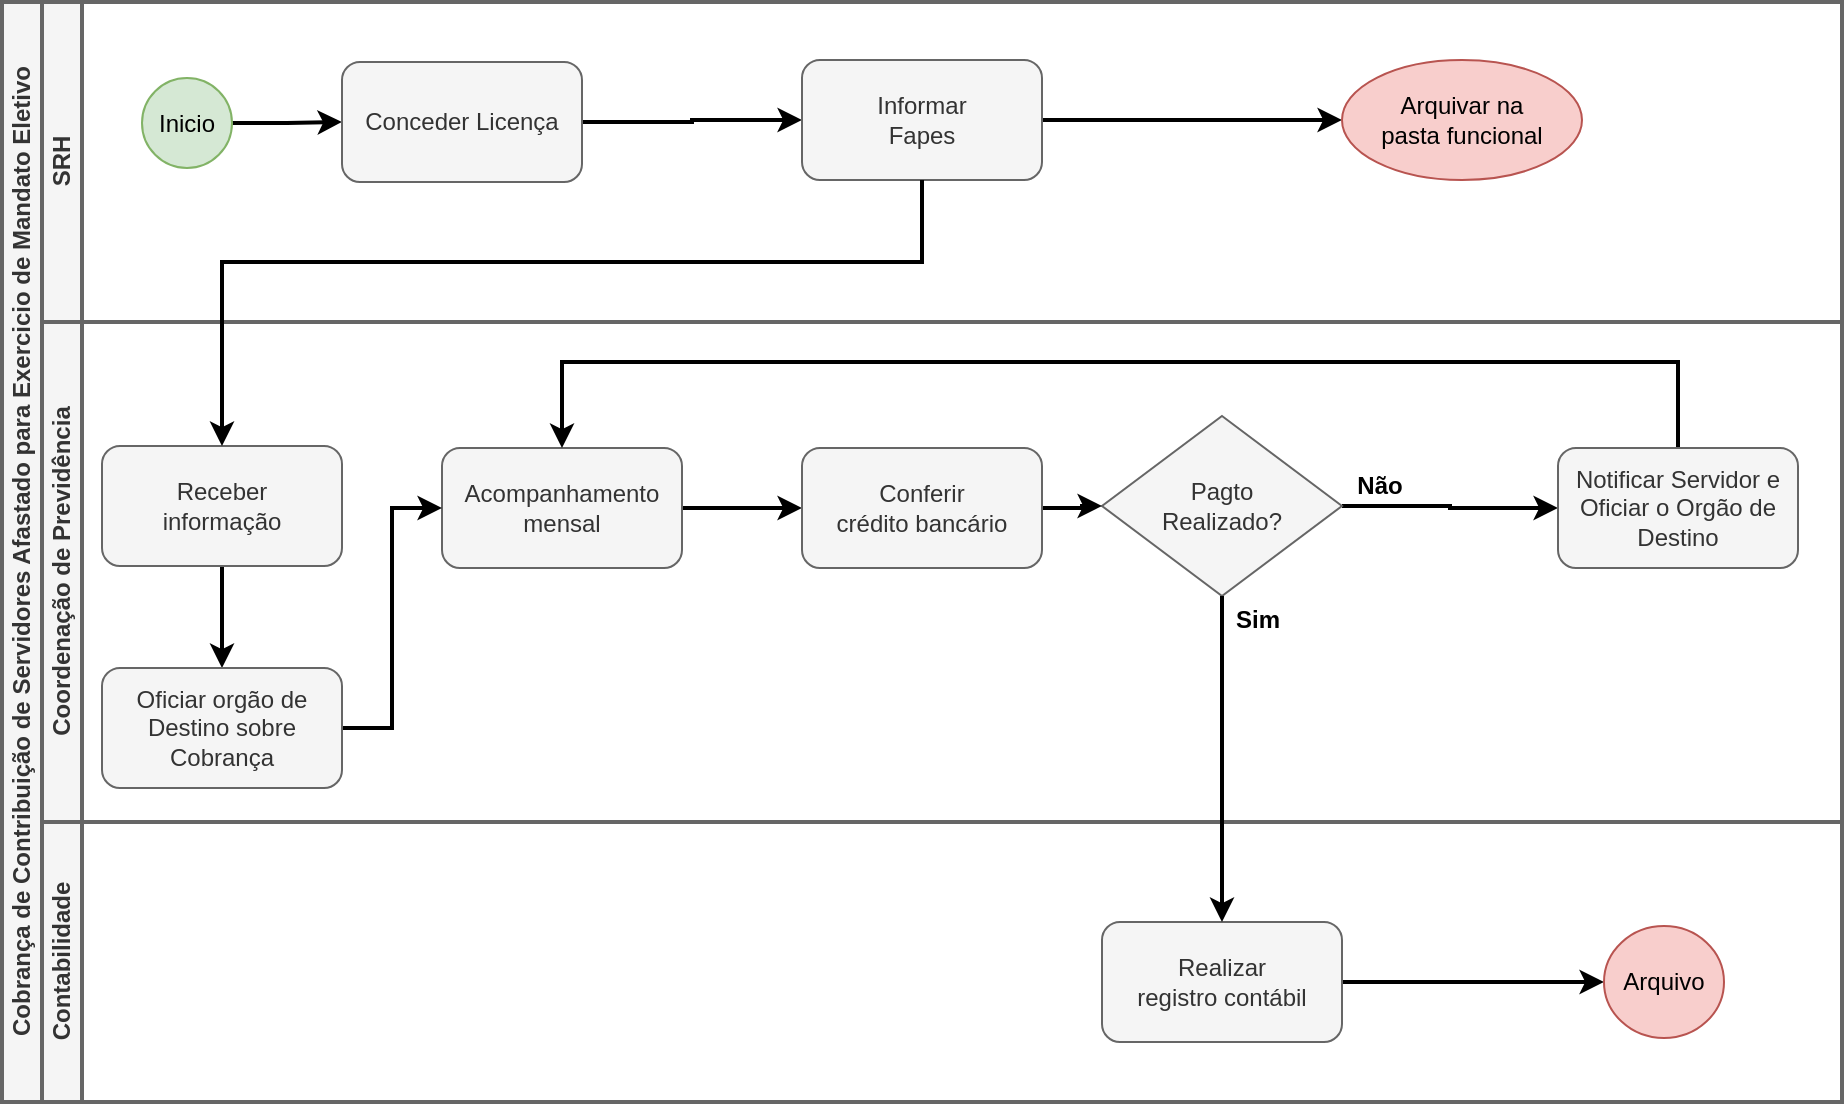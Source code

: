 <mxfile version="20.8.16" type="device"><diagram name="Página-1" id="l37Q24IVZ8yOkLSI_JN-"><mxGraphModel dx="2046" dy="722" grid="1" gridSize="10" guides="1" tooltips="1" connect="1" arrows="1" fold="1" page="1" pageScale="1" pageWidth="827" pageHeight="1169" math="0" shadow="0"><root><mxCell id="0"/><mxCell id="1" parent="0"/><mxCell id="MvxDgEqVquc-xp-ZEuq6-5" value="Cobrança de Contribuição de Servidores Afastado para Exercicio de Mandato Eletivo" style="swimlane;childLayout=stackLayout;resizeParent=1;resizeParentMax=0;horizontal=0;startSize=20;horizontalStack=0;html=1;strokeWidth=2;fillColor=#f5f5f5;fontColor=#333333;strokeColor=#666666;" parent="1" vertex="1"><mxGeometry y="20" width="920" height="550" as="geometry"/></mxCell><mxCell id="MvxDgEqVquc-xp-ZEuq6-6" value="SRH" style="swimlane;startSize=20;horizontal=0;html=1;fillColor=#f5f5f5;fontColor=#333333;strokeColor=#666666;strokeWidth=2;" parent="MvxDgEqVquc-xp-ZEuq6-5" vertex="1"><mxGeometry x="20" width="900" height="160" as="geometry"/></mxCell><mxCell id="ibAVaPqfBvn6O2W5G7Kh-6" style="edgeStyle=orthogonalEdgeStyle;rounded=0;orthogonalLoop=1;jettySize=auto;html=1;exitX=1;exitY=0.5;exitDx=0;exitDy=0;strokeWidth=2;entryX=0;entryY=0.5;entryDx=0;entryDy=0;" parent="MvxDgEqVquc-xp-ZEuq6-6" source="GPaRFawIru3mDbflsVWZ-3" target="_O740W1WQojqCN1uwi9A-30" edge="1"><mxGeometry relative="1" as="geometry"><mxPoint x="794" y="145.0" as="sourcePoint"/></mxGeometry></mxCell><mxCell id="_O740W1WQojqCN1uwi9A-30" value="Arquivar na &lt;br&gt;pasta funcional" style="ellipse;whiteSpace=wrap;html=1;fillColor=#f8cecc;strokeColor=#b85450;" parent="MvxDgEqVquc-xp-ZEuq6-6" vertex="1"><mxGeometry x="650" y="29" width="120" height="60" as="geometry"/></mxCell><mxCell id="WtTpapt_qHFoxVLakC_b-2" style="edgeStyle=orthogonalEdgeStyle;rounded=0;orthogonalLoop=1;jettySize=auto;html=1;entryX=0;entryY=0.5;entryDx=0;entryDy=0;strokeWidth=2;" parent="MvxDgEqVquc-xp-ZEuq6-6" source="WtTpapt_qHFoxVLakC_b-1" target="GPaRFawIru3mDbflsVWZ-1" edge="1"><mxGeometry relative="1" as="geometry"><mxPoint x="150.0" y="60.0" as="targetPoint"/></mxGeometry></mxCell><mxCell id="WtTpapt_qHFoxVLakC_b-1" value="Inicio" style="ellipse;whiteSpace=wrap;html=1;aspect=fixed;fillColor=#d5e8d4;strokeColor=#82b366;" parent="MvxDgEqVquc-xp-ZEuq6-6" vertex="1"><mxGeometry x="50" y="38" width="45" height="45" as="geometry"/></mxCell><mxCell id="s2dzWvF0RBLg-a8YYud9-1" style="edgeStyle=orthogonalEdgeStyle;rounded=0;orthogonalLoop=1;jettySize=auto;html=1;strokeWidth=2;" edge="1" parent="MvxDgEqVquc-xp-ZEuq6-6" source="GPaRFawIru3mDbflsVWZ-1" target="GPaRFawIru3mDbflsVWZ-3"><mxGeometry relative="1" as="geometry"/></mxCell><mxCell id="GPaRFawIru3mDbflsVWZ-1" value="Conceder Licença" style="rounded=1;whiteSpace=wrap;html=1;strokeWidth=1;fillColor=#f5f5f5;fontColor=#333333;strokeColor=#666666;" parent="MvxDgEqVquc-xp-ZEuq6-6" vertex="1"><mxGeometry x="150" y="30" width="120" height="60" as="geometry"/></mxCell><mxCell id="GPaRFawIru3mDbflsVWZ-3" value="Informar&lt;br style=&quot;border-color: var(--border-color);&quot;&gt;Fapes" style="rounded=1;whiteSpace=wrap;html=1;strokeWidth=1;fillColor=#f5f5f5;fontColor=#333333;strokeColor=#666666;" parent="MvxDgEqVquc-xp-ZEuq6-6" vertex="1"><mxGeometry x="380" y="29" width="120" height="60" as="geometry"/></mxCell><mxCell id="MvxDgEqVquc-xp-ZEuq6-8" value="Coordenação de Previdência" style="swimlane;startSize=20;horizontal=0;html=1;fillColor=#f5f5f5;fontColor=#333333;strokeColor=#666666;strokeWidth=2;" parent="MvxDgEqVquc-xp-ZEuq6-5" vertex="1"><mxGeometry x="20" y="160" width="900" height="250" as="geometry"><mxRectangle x="20" y="240" width="460" height="30" as="alternateBounds"/></mxGeometry></mxCell><mxCell id="ibAVaPqfBvn6O2W5G7Kh-9" style="edgeStyle=orthogonalEdgeStyle;rounded=0;orthogonalLoop=1;jettySize=auto;html=1;entryX=0;entryY=0.5;entryDx=0;entryDy=0;strokeWidth=2;" parent="MvxDgEqVquc-xp-ZEuq6-8" source="_O740W1WQojqCN1uwi9A-40" target="s2dzWvF0RBLg-a8YYud9-9" edge="1"><mxGeometry relative="1" as="geometry"><mxPoint x="860" y="92" as="targetPoint"/></mxGeometry></mxCell><mxCell id="_O740W1WQojqCN1uwi9A-40" value="Pagto &lt;br&gt;Realizado?" style="rhombus;whiteSpace=wrap;html=1;fillColor=#f5f5f5;fontColor=#333333;strokeColor=#666666;" parent="MvxDgEqVquc-xp-ZEuq6-8" vertex="1"><mxGeometry x="530" y="47" width="120" height="90" as="geometry"/></mxCell><mxCell id="_O740W1WQojqCN1uwi9A-44" value="Sim" style="text;html=1;strokeColor=none;fillColor=none;align=center;verticalAlign=middle;whiteSpace=wrap;rounded=0;fontStyle=1" parent="MvxDgEqVquc-xp-ZEuq6-8" vertex="1"><mxGeometry x="577.5" y="134" width="60" height="30" as="geometry"/></mxCell><mxCell id="_O740W1WQojqCN1uwi9A-45" value="Não" style="text;html=1;strokeColor=none;fillColor=none;align=center;verticalAlign=middle;whiteSpace=wrap;rounded=0;fontStyle=1" parent="MvxDgEqVquc-xp-ZEuq6-8" vertex="1"><mxGeometry x="638.5" y="67" width="60" height="30" as="geometry"/></mxCell><mxCell id="s2dzWvF0RBLg-a8YYud9-3" style="edgeStyle=orthogonalEdgeStyle;rounded=0;orthogonalLoop=1;jettySize=auto;html=1;entryX=0.5;entryY=0;entryDx=0;entryDy=0;strokeWidth=2;" edge="1" parent="MvxDgEqVquc-xp-ZEuq6-8" source="GPaRFawIru3mDbflsVWZ-4" target="s2dzWvF0RBLg-a8YYud9-2"><mxGeometry relative="1" as="geometry"/></mxCell><mxCell id="GPaRFawIru3mDbflsVWZ-4" value="Receber&lt;br style=&quot;border-color: var(--border-color);&quot;&gt;informação" style="rounded=1;whiteSpace=wrap;html=1;strokeWidth=1;fillColor=#f5f5f5;fontColor=#333333;strokeColor=#666666;" parent="MvxDgEqVquc-xp-ZEuq6-8" vertex="1"><mxGeometry x="30" y="62" width="120" height="60" as="geometry"/></mxCell><mxCell id="s2dzWvF0RBLg-a8YYud9-7" style="edgeStyle=orthogonalEdgeStyle;rounded=0;orthogonalLoop=1;jettySize=auto;html=1;strokeWidth=2;" edge="1" parent="MvxDgEqVquc-xp-ZEuq6-8" source="GPaRFawIru3mDbflsVWZ-5" target="GPaRFawIru3mDbflsVWZ-10"><mxGeometry relative="1" as="geometry"/></mxCell><mxCell id="GPaRFawIru3mDbflsVWZ-5" value="Acompanhamento&lt;br style=&quot;border-color: var(--border-color);&quot;&gt;mensal" style="rounded=1;whiteSpace=wrap;html=1;strokeWidth=1;fillColor=#f5f5f5;fontColor=#333333;strokeColor=#666666;" parent="MvxDgEqVquc-xp-ZEuq6-8" vertex="1"><mxGeometry x="200" y="63" width="120" height="60" as="geometry"/></mxCell><mxCell id="s2dzWvF0RBLg-a8YYud9-8" style="edgeStyle=orthogonalEdgeStyle;rounded=0;orthogonalLoop=1;jettySize=auto;html=1;strokeWidth=2;" edge="1" parent="MvxDgEqVquc-xp-ZEuq6-8" source="GPaRFawIru3mDbflsVWZ-10" target="_O740W1WQojqCN1uwi9A-40"><mxGeometry relative="1" as="geometry"/></mxCell><mxCell id="GPaRFawIru3mDbflsVWZ-10" value="Conferir&lt;br style=&quot;border-color: var(--border-color);&quot;&gt;crédito bancário" style="rounded=1;whiteSpace=wrap;html=1;strokeWidth=1;fillColor=#f5f5f5;fontColor=#333333;strokeColor=#666666;" parent="MvxDgEqVquc-xp-ZEuq6-8" vertex="1"><mxGeometry x="380" y="63" width="120" height="60" as="geometry"/></mxCell><mxCell id="s2dzWvF0RBLg-a8YYud9-4" style="edgeStyle=orthogonalEdgeStyle;rounded=0;orthogonalLoop=1;jettySize=auto;html=1;entryX=0;entryY=0.5;entryDx=0;entryDy=0;strokeWidth=2;" edge="1" parent="MvxDgEqVquc-xp-ZEuq6-8" source="s2dzWvF0RBLg-a8YYud9-2" target="GPaRFawIru3mDbflsVWZ-5"><mxGeometry relative="1" as="geometry"/></mxCell><mxCell id="s2dzWvF0RBLg-a8YYud9-2" value="Oficiar orgão de Destino sobre Cobrança" style="rounded=1;whiteSpace=wrap;html=1;strokeWidth=1;fillColor=#f5f5f5;fontColor=#333333;strokeColor=#666666;" vertex="1" parent="MvxDgEqVquc-xp-ZEuq6-8"><mxGeometry x="30" y="173" width="120" height="60" as="geometry"/></mxCell><mxCell id="s2dzWvF0RBLg-a8YYud9-10" style="edgeStyle=orthogonalEdgeStyle;rounded=0;orthogonalLoop=1;jettySize=auto;html=1;entryX=0.5;entryY=0;entryDx=0;entryDy=0;strokeWidth=2;" edge="1" parent="MvxDgEqVquc-xp-ZEuq6-8" source="s2dzWvF0RBLg-a8YYud9-9" target="GPaRFawIru3mDbflsVWZ-5"><mxGeometry relative="1" as="geometry"><Array as="points"><mxPoint x="818" y="20"/><mxPoint x="260" y="20"/></Array></mxGeometry></mxCell><mxCell id="s2dzWvF0RBLg-a8YYud9-9" value="Notificar Servidor e Oficiar o Orgão de Destino" style="rounded=1;whiteSpace=wrap;html=1;strokeWidth=1;fillColor=#f5f5f5;fontColor=#333333;strokeColor=#666666;" vertex="1" parent="MvxDgEqVquc-xp-ZEuq6-8"><mxGeometry x="758" y="63" width="120" height="60" as="geometry"/></mxCell><mxCell id="MvxDgEqVquc-xp-ZEuq6-12" value="Contabilidade" style="swimlane;startSize=20;horizontal=0;html=1;fillColor=#f5f5f5;fontColor=#333333;strokeColor=#666666;strokeWidth=2;" parent="MvxDgEqVquc-xp-ZEuq6-5" vertex="1"><mxGeometry x="20" y="410" width="900" height="140" as="geometry"/></mxCell><mxCell id="ibAVaPqfBvn6O2W5G7Kh-14" style="edgeStyle=orthogonalEdgeStyle;rounded=0;orthogonalLoop=1;jettySize=auto;html=1;entryX=0;entryY=0.5;entryDx=0;entryDy=0;exitX=1;exitY=0.5;exitDx=0;exitDy=0;strokeWidth=2;" parent="MvxDgEqVquc-xp-ZEuq6-12" source="GPaRFawIru3mDbflsVWZ-9" target="s2dzWvF0RBLg-a8YYud9-6" edge="1"><mxGeometry relative="1" as="geometry"><mxPoint x="651.0" y="80" as="sourcePoint"/><mxPoint x="771" y="80" as="targetPoint"/></mxGeometry></mxCell><mxCell id="GPaRFawIru3mDbflsVWZ-9" value="Realizar&lt;br style=&quot;border-color: var(--border-color);&quot;&gt;registro contábil" style="rounded=1;whiteSpace=wrap;html=1;strokeWidth=1;fillColor=#f5f5f5;fontColor=#333333;strokeColor=#666666;" parent="MvxDgEqVquc-xp-ZEuq6-12" vertex="1"><mxGeometry x="530" y="50" width="120" height="60" as="geometry"/></mxCell><mxCell id="s2dzWvF0RBLg-a8YYud9-6" value="Arquivo" style="ellipse;whiteSpace=wrap;html=1;fillColor=#f8cecc;strokeColor=#b85450;" vertex="1" parent="MvxDgEqVquc-xp-ZEuq6-12"><mxGeometry x="781" y="52" width="60" height="56" as="geometry"/></mxCell><mxCell id="p05mP-z_Fll3wxopkXUX-9" style="edgeStyle=orthogonalEdgeStyle;rounded=0;orthogonalLoop=1;jettySize=auto;html=1;entryX=0.5;entryY=0;entryDx=0;entryDy=0;exitX=0.5;exitY=1;exitDx=0;exitDy=0;strokeWidth=2;" parent="MvxDgEqVquc-xp-ZEuq6-5" source="GPaRFawIru3mDbflsVWZ-3" target="GPaRFawIru3mDbflsVWZ-4" edge="1"><mxGeometry relative="1" as="geometry"><Array as="points"><mxPoint x="460" y="130"/><mxPoint x="110" y="130"/></Array><mxPoint x="754" y="175" as="sourcePoint"/><mxPoint x="110.0" y="273" as="targetPoint"/></mxGeometry></mxCell><mxCell id="_O740W1WQojqCN1uwi9A-41" style="edgeStyle=orthogonalEdgeStyle;rounded=0;orthogonalLoop=1;jettySize=auto;html=1;strokeWidth=2;entryX=0.5;entryY=0;entryDx=0;entryDy=0;" parent="MvxDgEqVquc-xp-ZEuq6-5" source="_O740W1WQojqCN1uwi9A-40" target="GPaRFawIru3mDbflsVWZ-9" edge="1"><mxGeometry relative="1" as="geometry"><mxPoint x="610" y="382" as="targetPoint"/><Array as="points"><mxPoint x="610" y="450"/><mxPoint x="610" y="450"/></Array></mxGeometry></mxCell></root></mxGraphModel></diagram></mxfile>